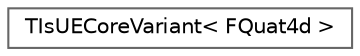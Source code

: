 digraph "Graphical Class Hierarchy"
{
 // INTERACTIVE_SVG=YES
 // LATEX_PDF_SIZE
  bgcolor="transparent";
  edge [fontname=Helvetica,fontsize=10,labelfontname=Helvetica,labelfontsize=10];
  node [fontname=Helvetica,fontsize=10,shape=box,height=0.2,width=0.4];
  rankdir="LR";
  Node0 [id="Node000000",label="TIsUECoreVariant\< FQuat4d \>",height=0.2,width=0.4,color="grey40", fillcolor="white", style="filled",URL="$da/d9a/structTIsUECoreVariant_3_01FQuat4d_01_4.html",tooltip=" "];
}
